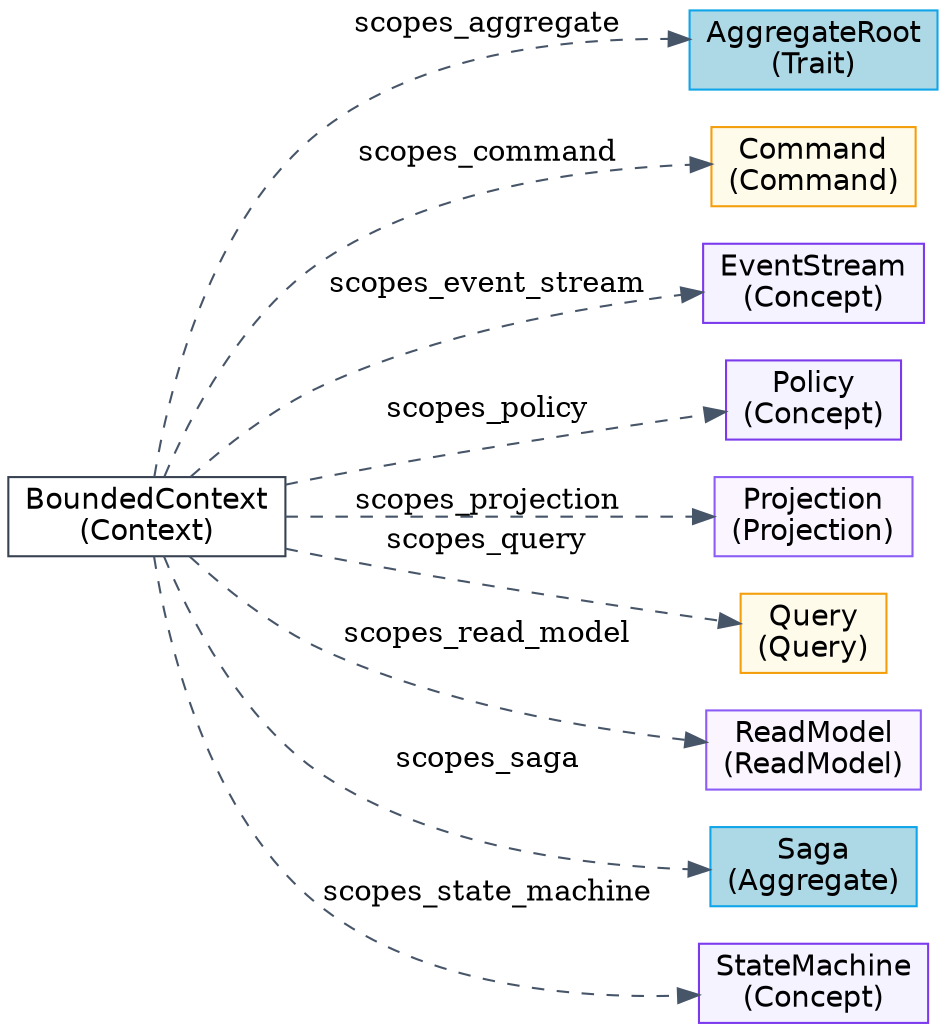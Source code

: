 digraph UL {
  rankdir=LR;
  node [shape=box, style=filled, fontname=Helvetica];

  "AggregateRoot" [label="AggregateRoot
(Trait)", color="#0ea5e9", fillcolor="lightblue"];
  "BoundedContext" [label="BoundedContext
(Context)", color="#374151", fillcolor="#ffffff"];
  "Command" [label="Command
(Command)", color="#f59e0b", fillcolor="#fffbeb"];
  "EventStream" [label="EventStream
(Concept)", color="#7c3aed", fillcolor="#f5f3ff"];
  "Policy" [label="Policy
(Concept)", color="#7c3aed", fillcolor="#f5f3ff"];
  "Projection" [label="Projection
(Projection)", color="#8b5cf6", fillcolor="#faf5ff"];
  "Query" [label="Query
(Query)", color="#f59e0b", fillcolor="#fffbeb"];
  "ReadModel" [label="ReadModel
(ReadModel)", color="#8b5cf6", fillcolor="#faf5ff"];
  "Saga" [label="Saga
(Aggregate)", color="#0ea5e9", fillcolor="lightblue"];
  "StateMachine" [label="StateMachine
(Concept)", color="#7c3aed", fillcolor="#f5f3ff"];

  "BoundedContext" -> "AggregateRoot" [label="scopes_aggregate", color="#475569", style="dashed"];
  "BoundedContext" -> "Projection" [label="scopes_projection", color="#475569", style="dashed"];
  "BoundedContext" -> "ReadModel" [label="scopes_read_model", color="#475569", style="dashed"];
  "BoundedContext" -> "EventStream" [label="scopes_event_stream", color="#475569", style="dashed"];
  "BoundedContext" -> "Command" [label="scopes_command", color="#475569", style="dashed"];
  "BoundedContext" -> "Query" [label="scopes_query", color="#475569", style="dashed"];
  "BoundedContext" -> "Policy" [label="scopes_policy", color="#475569", style="dashed"];
  "BoundedContext" -> "StateMachine" [label="scopes_state_machine", color="#475569", style="dashed"];
  "BoundedContext" -> "Saga" [label="scopes_saga", color="#475569", style="dashed"];
}
